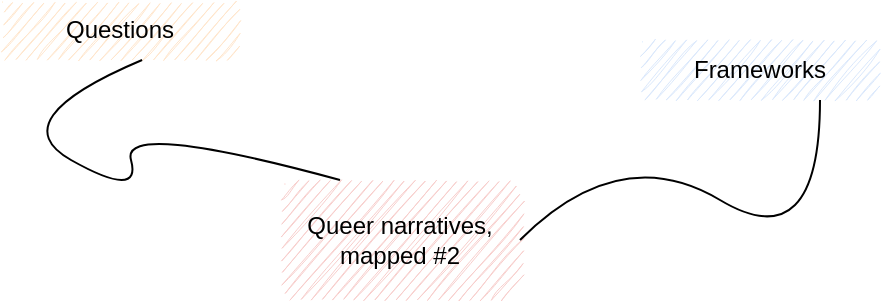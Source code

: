<mxfile version="13.6.6" type="github"><diagram id="HTDr2kNdg095CR9g40Ee" name="Page-1"><mxGraphModel dx="782" dy="385" grid="1" gridSize="10" guides="1" tooltips="1" connect="1" arrows="1" fold="1" page="1" pageScale="1" pageWidth="827" pageHeight="1169" math="0" shadow="0"><root><mxCell id="0"/><mxCell id="1" parent="0"/><mxCell id="PQ18Kxciy9XbWjqCcxdY-2" value="Queer narratives, mapped #2" style="rounded=1;whiteSpace=wrap;html=1;fillColor=#f8cecc;strokeColor=none;sketch=1;" vertex="1" parent="1"><mxGeometry x="340" y="180" width="120" height="60" as="geometry"/></mxCell><mxCell id="PQ18Kxciy9XbWjqCcxdY-3" value="&lt;div&gt;Questions&lt;/div&gt;" style="rounded=1;whiteSpace=wrap;html=1;fillColor=#ffe6cc;strokeColor=none;sketch=1;" vertex="1" parent="1"><mxGeometry x="200" y="90" width="120" height="30" as="geometry"/></mxCell><mxCell id="PQ18Kxciy9XbWjqCcxdY-5" value="&lt;div&gt;Frameworks&lt;/div&gt;" style="rounded=1;whiteSpace=wrap;html=1;fillColor=#dae8fc;strokeColor=none;glass=0;shadow=0;sketch=1;" vertex="1" parent="1"><mxGeometry x="520" y="110" width="120" height="30" as="geometry"/></mxCell><mxCell id="PQ18Kxciy9XbWjqCcxdY-6" value="" style="curved=1;endArrow=none;html=1;exitX=0.75;exitY=1;exitDx=0;exitDy=0;entryX=1;entryY=0.5;entryDx=0;entryDy=0;endFill=0;" edge="1" parent="1" source="PQ18Kxciy9XbWjqCcxdY-5" target="PQ18Kxciy9XbWjqCcxdY-2"><mxGeometry width="50" height="50" relative="1" as="geometry"><mxPoint x="770" y="190" as="sourcePoint"/><mxPoint x="420" y="180" as="targetPoint"/><Array as="points"><mxPoint x="610" y="220"/><mxPoint x="510" y="160"/></Array></mxGeometry></mxCell><mxCell id="PQ18Kxciy9XbWjqCcxdY-7" value="" style="curved=1;endArrow=none;html=1;entryX=0.592;entryY=1;entryDx=0;entryDy=0;endFill=0;entryPerimeter=0;exitX=0.25;exitY=0;exitDx=0;exitDy=0;" edge="1" parent="1" source="PQ18Kxciy9XbWjqCcxdY-2" target="PQ18Kxciy9XbWjqCcxdY-3"><mxGeometry width="50" height="50" relative="1" as="geometry"><mxPoint x="610" y="120" as="sourcePoint"/><mxPoint x="460" y="210" as="targetPoint"/><Array as="points"><mxPoint x="260" y="150"/><mxPoint x="271" y="190"/><mxPoint x="200" y="150"/></Array></mxGeometry></mxCell></root></mxGraphModel></diagram></mxfile>